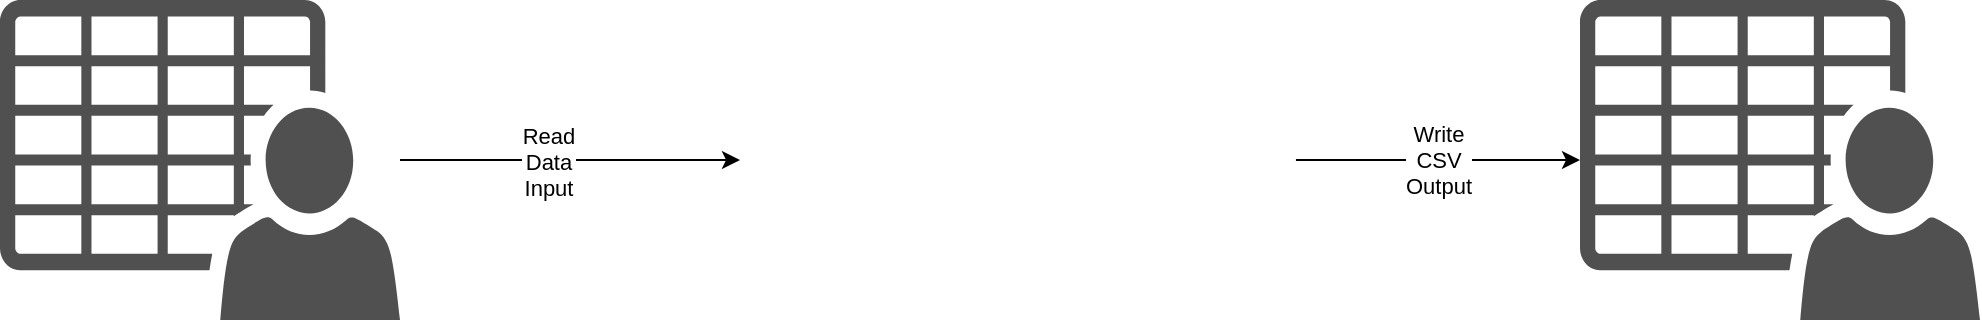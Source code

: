 <mxfile version="24.7.16">
  <diagram name="Page-1" id="gYWtFj8rXn-eV2xmv8V1">
    <mxGraphModel dx="2607" dy="1496" grid="1" gridSize="10" guides="1" tooltips="1" connect="1" arrows="1" fold="1" page="1" pageScale="1" pageWidth="850" pageHeight="1100" math="0" shadow="0">
      <root>
        <mxCell id="0" />
        <mxCell id="1" parent="0" />
        <mxCell id="6ke2kDxzbG-uKFPfa5P0-4" value="" style="edgeStyle=orthogonalEdgeStyle;rounded=0;orthogonalLoop=1;jettySize=auto;html=1;entryX=0;entryY=0.5;entryDx=0;entryDy=0;" edge="1" parent="1" source="6ke2kDxzbG-uKFPfa5P0-1" target="6ke2kDxzbG-uKFPfa5P0-2">
          <mxGeometry relative="1" as="geometry">
            <mxPoint x="630" y="300" as="targetPoint" />
          </mxGeometry>
        </mxCell>
        <mxCell id="6ke2kDxzbG-uKFPfa5P0-7" value="Read&lt;br&gt;Data&lt;br&gt;Input" style="edgeLabel;html=1;align=center;verticalAlign=middle;resizable=0;points=[];" vertex="1" connectable="0" parent="6ke2kDxzbG-uKFPfa5P0-4">
          <mxGeometry x="-0.137" y="-1" relative="1" as="geometry">
            <mxPoint as="offset" />
          </mxGeometry>
        </mxCell>
        <mxCell id="6ke2kDxzbG-uKFPfa5P0-1" value="" style="sketch=0;pointerEvents=1;shadow=0;dashed=0;html=1;strokeColor=none;fillColor=#505050;labelPosition=center;verticalLabelPosition=bottom;verticalAlign=top;outlineConnect=0;align=center;shape=mxgraph.office.users.csv_file;" vertex="1" parent="1">
          <mxGeometry x="310" y="220" width="200" height="160" as="geometry" />
        </mxCell>
        <mxCell id="6ke2kDxzbG-uKFPfa5P0-5" value="Write&lt;br&gt;&lt;div&gt;CSV&lt;br&gt;&lt;/div&gt;Output" style="edgeStyle=orthogonalEdgeStyle;rounded=0;orthogonalLoop=1;jettySize=auto;html=1;exitX=1;exitY=0.5;exitDx=0;exitDy=0;" edge="1" parent="1" source="6ke2kDxzbG-uKFPfa5P0-2" target="6ke2kDxzbG-uKFPfa5P0-6">
          <mxGeometry relative="1" as="geometry">
            <mxPoint x="1130" y="300" as="targetPoint" />
          </mxGeometry>
        </mxCell>
        <mxCell id="6ke2kDxzbG-uKFPfa5P0-2" value="" style="shape=image;verticalLabelPosition=bottom;labelBackgroundColor=default;verticalAlign=top;aspect=fixed;imageAspect=0;image=https://miro.medium.com/v2/resize:fit:1400/1*PeyTw85m3b3PQWLoN0UiiA.png;" vertex="1" parent="1">
          <mxGeometry x="680" y="249.16" width="277.97" height="101.69" as="geometry" />
        </mxCell>
        <mxCell id="6ke2kDxzbG-uKFPfa5P0-6" value="" style="sketch=0;pointerEvents=1;shadow=0;dashed=0;html=1;strokeColor=none;fillColor=#505050;labelPosition=center;verticalLabelPosition=bottom;verticalAlign=top;outlineConnect=0;align=center;shape=mxgraph.office.users.csv_file;" vertex="1" parent="1">
          <mxGeometry x="1100" y="220" width="200" height="160" as="geometry" />
        </mxCell>
      </root>
    </mxGraphModel>
  </diagram>
</mxfile>
